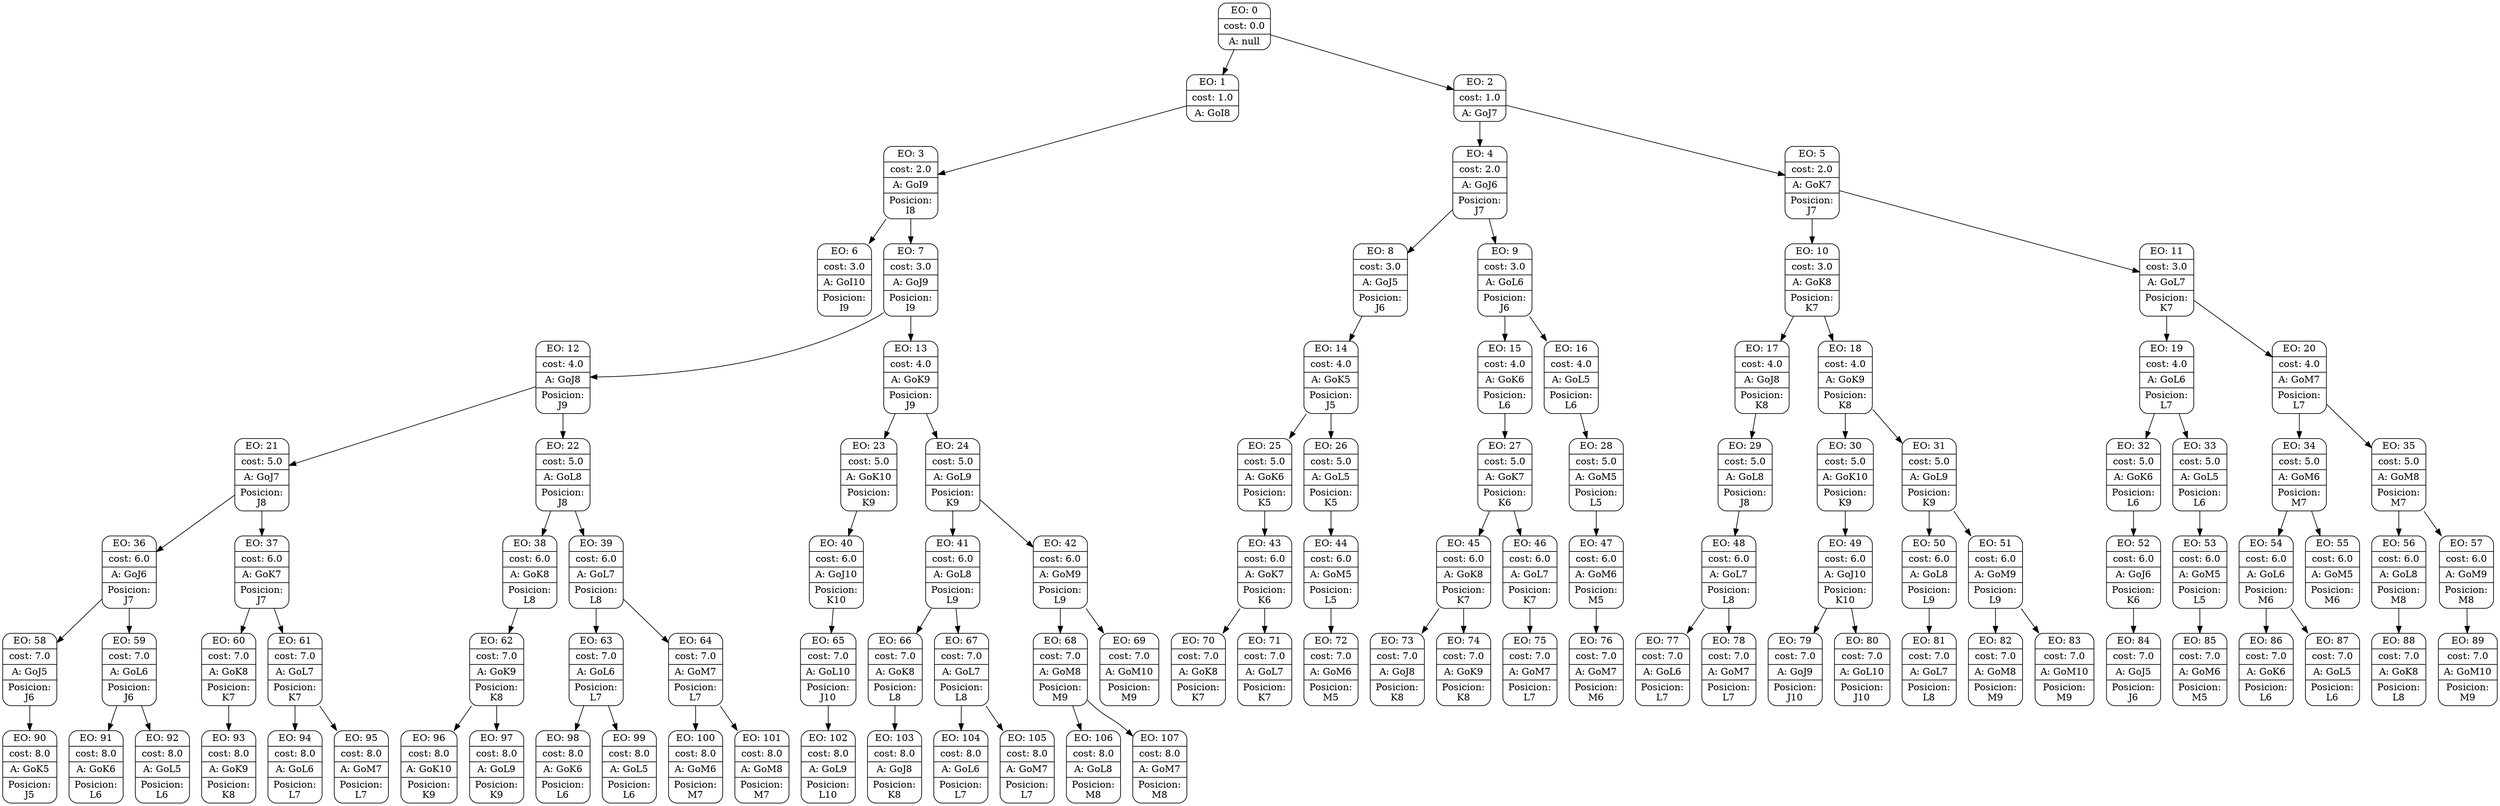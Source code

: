 digraph g {
node [shape = Mrecord];
nodo0[label="{EO: 0|cost: 0.0|A: null}"]
nodo1[label="{EO: 1|cost: 1.0|A: GoI8}"]
nodo3[label="{EO: 3|cost: 2.0|A: GoI9|Posicion:\nI8}"]
nodo6[label="{EO: 6|cost: 3.0|A: GoI10|Posicion:\nI9}"]

nodo3 -> nodo6;
nodo7[label="{EO: 7|cost: 3.0|A: GoJ9|Posicion:\nI9}"]
nodo12[label="{EO: 12|cost: 4.0|A: GoJ8|Posicion:\nJ9}"]
nodo21[label="{EO: 21|cost: 5.0|A: GoJ7|Posicion:\nJ8}"]
nodo36[label="{EO: 36|cost: 6.0|A: GoJ6|Posicion:\nJ7}"]
nodo58[label="{EO: 58|cost: 7.0|A: GoJ5|Posicion:\nJ6}"]
nodo90[label="{EO: 90|cost: 8.0|A: GoK5|Posicion:\nJ5}"]

nodo58 -> nodo90;

nodo36 -> nodo58;
nodo59[label="{EO: 59|cost: 7.0|A: GoL6|Posicion:\nJ6}"]
nodo91[label="{EO: 91|cost: 8.0|A: GoK6|Posicion:\nL6}"]

nodo59 -> nodo91;
nodo92[label="{EO: 92|cost: 8.0|A: GoL5|Posicion:\nL6}"]

nodo59 -> nodo92;

nodo36 -> nodo59;

nodo21 -> nodo36;
nodo37[label="{EO: 37|cost: 6.0|A: GoK7|Posicion:\nJ7}"]
nodo60[label="{EO: 60|cost: 7.0|A: GoK8|Posicion:\nK7}"]
nodo93[label="{EO: 93|cost: 8.0|A: GoK9|Posicion:\nK8}"]

nodo60 -> nodo93;

nodo37 -> nodo60;
nodo61[label="{EO: 61|cost: 7.0|A: GoL7|Posicion:\nK7}"]
nodo94[label="{EO: 94|cost: 8.0|A: GoL6|Posicion:\nL7}"]

nodo61 -> nodo94;
nodo95[label="{EO: 95|cost: 8.0|A: GoM7|Posicion:\nL7}"]

nodo61 -> nodo95;

nodo37 -> nodo61;

nodo21 -> nodo37;

nodo12 -> nodo21;
nodo22[label="{EO: 22|cost: 5.0|A: GoL8|Posicion:\nJ8}"]
nodo38[label="{EO: 38|cost: 6.0|A: GoK8|Posicion:\nL8}"]
nodo62[label="{EO: 62|cost: 7.0|A: GoK9|Posicion:\nK8}"]
nodo96[label="{EO: 96|cost: 8.0|A: GoK10|Posicion:\nK9}"]

nodo62 -> nodo96;
nodo97[label="{EO: 97|cost: 8.0|A: GoL9|Posicion:\nK9}"]

nodo62 -> nodo97;

nodo38 -> nodo62;

nodo22 -> nodo38;
nodo39[label="{EO: 39|cost: 6.0|A: GoL7|Posicion:\nL8}"]
nodo63[label="{EO: 63|cost: 7.0|A: GoL6|Posicion:\nL7}"]
nodo98[label="{EO: 98|cost: 8.0|A: GoK6|Posicion:\nL6}"]

nodo63 -> nodo98;
nodo99[label="{EO: 99|cost: 8.0|A: GoL5|Posicion:\nL6}"]

nodo63 -> nodo99;

nodo39 -> nodo63;
nodo64[label="{EO: 64|cost: 7.0|A: GoM7|Posicion:\nL7}"]
nodo100[label="{EO: 100|cost: 8.0|A: GoM6|Posicion:\nM7}"]

nodo64 -> nodo100;
nodo101[label="{EO: 101|cost: 8.0|A: GoM8|Posicion:\nM7}"]

nodo64 -> nodo101;

nodo39 -> nodo64;

nodo22 -> nodo39;

nodo12 -> nodo22;

nodo7 -> nodo12;
nodo13[label="{EO: 13|cost: 4.0|A: GoK9|Posicion:\nJ9}"]
nodo23[label="{EO: 23|cost: 5.0|A: GoK10|Posicion:\nK9}"]
nodo40[label="{EO: 40|cost: 6.0|A: GoJ10|Posicion:\nK10}"]
nodo65[label="{EO: 65|cost: 7.0|A: GoL10|Posicion:\nJ10}"]
nodo102[label="{EO: 102|cost: 8.0|A: GoL9|Posicion:\nL10}"]

nodo65 -> nodo102;

nodo40 -> nodo65;

nodo23 -> nodo40;

nodo13 -> nodo23;
nodo24[label="{EO: 24|cost: 5.0|A: GoL9|Posicion:\nK9}"]
nodo41[label="{EO: 41|cost: 6.0|A: GoL8|Posicion:\nL9}"]
nodo66[label="{EO: 66|cost: 7.0|A: GoK8|Posicion:\nL8}"]
nodo103[label="{EO: 103|cost: 8.0|A: GoJ8|Posicion:\nK8}"]

nodo66 -> nodo103;

nodo41 -> nodo66;
nodo67[label="{EO: 67|cost: 7.0|A: GoL7|Posicion:\nL8}"]
nodo104[label="{EO: 104|cost: 8.0|A: GoL6|Posicion:\nL7}"]

nodo67 -> nodo104;
nodo105[label="{EO: 105|cost: 8.0|A: GoM7|Posicion:\nL7}"]

nodo67 -> nodo105;

nodo41 -> nodo67;

nodo24 -> nodo41;
nodo42[label="{EO: 42|cost: 6.0|A: GoM9|Posicion:\nL9}"]
nodo68[label="{EO: 68|cost: 7.0|A: GoM8|Posicion:\nM9}"]
nodo106[label="{EO: 106|cost: 8.0|A: GoL8|Posicion:\nM8}"]

nodo68 -> nodo106;
nodo107[label="{EO: 107|cost: 8.0|A: GoM7|Posicion:\nM8}"]

nodo68 -> nodo107;

nodo42 -> nodo68;
nodo69[label="{EO: 69|cost: 7.0|A: GoM10|Posicion:\nM9}"]

nodo42 -> nodo69;

nodo24 -> nodo42;

nodo13 -> nodo24;

nodo7 -> nodo13;

nodo3 -> nodo7;

nodo1 -> nodo3;

nodo0 -> nodo1;
nodo2[label="{EO: 2|cost: 1.0|A: GoJ7}"]
nodo4[label="{EO: 4|cost: 2.0|A: GoJ6|Posicion:\nJ7}"]
nodo8[label="{EO: 8|cost: 3.0|A: GoJ5|Posicion:\nJ6}"]
nodo14[label="{EO: 14|cost: 4.0|A: GoK5|Posicion:\nJ5}"]
nodo25[label="{EO: 25|cost: 5.0|A: GoK6|Posicion:\nK5}"]
nodo43[label="{EO: 43|cost: 6.0|A: GoK7|Posicion:\nK6}"]
nodo70[label="{EO: 70|cost: 7.0|A: GoK8|Posicion:\nK7}"]

nodo43 -> nodo70;
nodo71[label="{EO: 71|cost: 7.0|A: GoL7|Posicion:\nK7}"]

nodo43 -> nodo71;

nodo25 -> nodo43;

nodo14 -> nodo25;
nodo26[label="{EO: 26|cost: 5.0|A: GoL5|Posicion:\nK5}"]
nodo44[label="{EO: 44|cost: 6.0|A: GoM5|Posicion:\nL5}"]
nodo72[label="{EO: 72|cost: 7.0|A: GoM6|Posicion:\nM5}"]

nodo44 -> nodo72;

nodo26 -> nodo44;

nodo14 -> nodo26;

nodo8 -> nodo14;

nodo4 -> nodo8;
nodo9[label="{EO: 9|cost: 3.0|A: GoL6|Posicion:\nJ6}"]
nodo15[label="{EO: 15|cost: 4.0|A: GoK6|Posicion:\nL6}"]
nodo27[label="{EO: 27|cost: 5.0|A: GoK7|Posicion:\nK6}"]
nodo45[label="{EO: 45|cost: 6.0|A: GoK8|Posicion:\nK7}"]
nodo73[label="{EO: 73|cost: 7.0|A: GoJ8|Posicion:\nK8}"]

nodo45 -> nodo73;
nodo74[label="{EO: 74|cost: 7.0|A: GoK9|Posicion:\nK8}"]

nodo45 -> nodo74;

nodo27 -> nodo45;
nodo46[label="{EO: 46|cost: 6.0|A: GoL7|Posicion:\nK7}"]
nodo75[label="{EO: 75|cost: 7.0|A: GoM7|Posicion:\nL7}"]

nodo46 -> nodo75;

nodo27 -> nodo46;

nodo15 -> nodo27;

nodo9 -> nodo15;
nodo16[label="{EO: 16|cost: 4.0|A: GoL5|Posicion:\nL6}"]
nodo28[label="{EO: 28|cost: 5.0|A: GoM5|Posicion:\nL5}"]
nodo47[label="{EO: 47|cost: 6.0|A: GoM6|Posicion:\nM5}"]
nodo76[label="{EO: 76|cost: 7.0|A: GoM7|Posicion:\nM6}"]

nodo47 -> nodo76;

nodo28 -> nodo47;

nodo16 -> nodo28;

nodo9 -> nodo16;

nodo4 -> nodo9;

nodo2 -> nodo4;
nodo5[label="{EO: 5|cost: 2.0|A: GoK7|Posicion:\nJ7}"]
nodo10[label="{EO: 10|cost: 3.0|A: GoK8|Posicion:\nK7}"]
nodo17[label="{EO: 17|cost: 4.0|A: GoJ8|Posicion:\nK8}"]
nodo29[label="{EO: 29|cost: 5.0|A: GoL8|Posicion:\nJ8}"]
nodo48[label="{EO: 48|cost: 6.0|A: GoL7|Posicion:\nL8}"]
nodo77[label="{EO: 77|cost: 7.0|A: GoL6|Posicion:\nL7}"]

nodo48 -> nodo77;
nodo78[label="{EO: 78|cost: 7.0|A: GoM7|Posicion:\nL7}"]

nodo48 -> nodo78;

nodo29 -> nodo48;

nodo17 -> nodo29;

nodo10 -> nodo17;
nodo18[label="{EO: 18|cost: 4.0|A: GoK9|Posicion:\nK8}"]
nodo30[label="{EO: 30|cost: 5.0|A: GoK10|Posicion:\nK9}"]
nodo49[label="{EO: 49|cost: 6.0|A: GoJ10|Posicion:\nK10}"]
nodo79[label="{EO: 79|cost: 7.0|A: GoJ9|Posicion:\nJ10}"]

nodo49 -> nodo79;
nodo80[label="{EO: 80|cost: 7.0|A: GoL10|Posicion:\nJ10}"]

nodo49 -> nodo80;

nodo30 -> nodo49;

nodo18 -> nodo30;
nodo31[label="{EO: 31|cost: 5.0|A: GoL9|Posicion:\nK9}"]
nodo50[label="{EO: 50|cost: 6.0|A: GoL8|Posicion:\nL9}"]
nodo81[label="{EO: 81|cost: 7.0|A: GoL7|Posicion:\nL8}"]

nodo50 -> nodo81;

nodo31 -> nodo50;
nodo51[label="{EO: 51|cost: 6.0|A: GoM9|Posicion:\nL9}"]
nodo82[label="{EO: 82|cost: 7.0|A: GoM8|Posicion:\nM9}"]

nodo51 -> nodo82;
nodo83[label="{EO: 83|cost: 7.0|A: GoM10|Posicion:\nM9}"]

nodo51 -> nodo83;

nodo31 -> nodo51;

nodo18 -> nodo31;

nodo10 -> nodo18;

nodo5 -> nodo10;
nodo11[label="{EO: 11|cost: 3.0|A: GoL7|Posicion:\nK7}"]
nodo19[label="{EO: 19|cost: 4.0|A: GoL6|Posicion:\nL7}"]
nodo32[label="{EO: 32|cost: 5.0|A: GoK6|Posicion:\nL6}"]
nodo52[label="{EO: 52|cost: 6.0|A: GoJ6|Posicion:\nK6}"]
nodo84[label="{EO: 84|cost: 7.0|A: GoJ5|Posicion:\nJ6}"]

nodo52 -> nodo84;

nodo32 -> nodo52;

nodo19 -> nodo32;
nodo33[label="{EO: 33|cost: 5.0|A: GoL5|Posicion:\nL6}"]
nodo53[label="{EO: 53|cost: 6.0|A: GoM5|Posicion:\nL5}"]
nodo85[label="{EO: 85|cost: 7.0|A: GoM6|Posicion:\nM5}"]

nodo53 -> nodo85;

nodo33 -> nodo53;

nodo19 -> nodo33;

nodo11 -> nodo19;
nodo20[label="{EO: 20|cost: 4.0|A: GoM7|Posicion:\nL7}"]
nodo34[label="{EO: 34|cost: 5.0|A: GoM6|Posicion:\nM7}"]
nodo54[label="{EO: 54|cost: 6.0|A: GoL6|Posicion:\nM6}"]
nodo86[label="{EO: 86|cost: 7.0|A: GoK6|Posicion:\nL6}"]

nodo54 -> nodo86;
nodo87[label="{EO: 87|cost: 7.0|A: GoL5|Posicion:\nL6}"]

nodo54 -> nodo87;

nodo34 -> nodo54;
nodo55[label="{EO: 55|cost: 6.0|A: GoM5|Posicion:\nM6}"]

nodo34 -> nodo55;

nodo20 -> nodo34;
nodo35[label="{EO: 35|cost: 5.0|A: GoM8|Posicion:\nM7}"]
nodo56[label="{EO: 56|cost: 6.0|A: GoL8|Posicion:\nM8}"]
nodo88[label="{EO: 88|cost: 7.0|A: GoK8|Posicion:\nL8}"]

nodo56 -> nodo88;

nodo35 -> nodo56;
nodo57[label="{EO: 57|cost: 6.0|A: GoM9|Posicion:\nM8}"]
nodo89[label="{EO: 89|cost: 7.0|A: GoM10|Posicion:\nM9}"]

nodo57 -> nodo89;

nodo35 -> nodo57;

nodo20 -> nodo35;

nodo11 -> nodo20;

nodo5 -> nodo11;

nodo2 -> nodo5;

nodo0 -> nodo2;


}